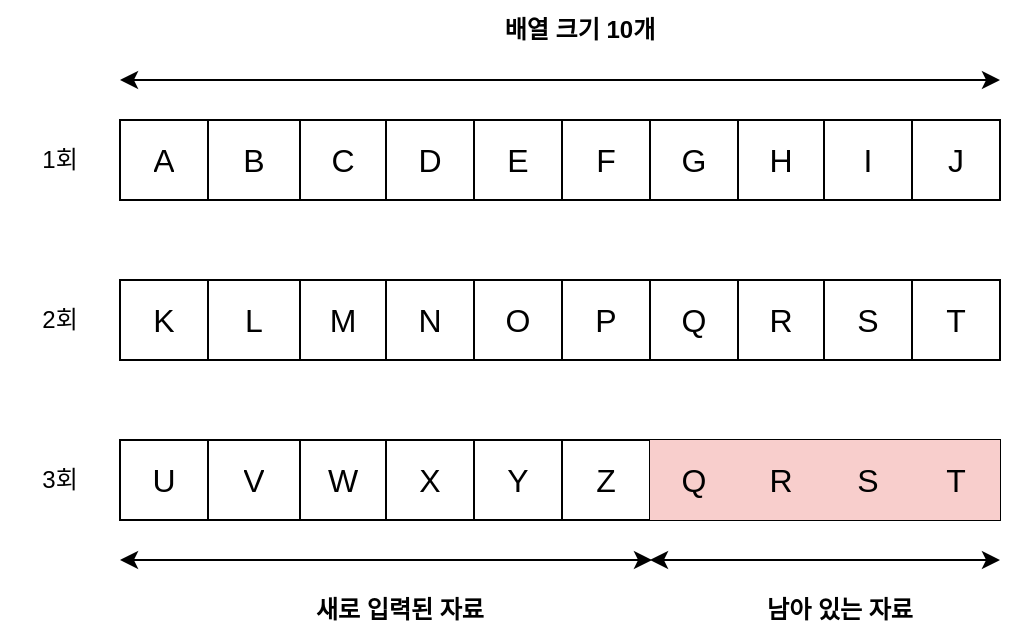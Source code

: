 <mxfile version="22.0.2" type="device">
  <diagram name="페이지-1" id="73kqiwDxAy1rIE-02U-1">
    <mxGraphModel dx="1206" dy="809" grid="1" gridSize="10" guides="1" tooltips="1" connect="1" arrows="1" fold="1" page="1" pageScale="1" pageWidth="827" pageHeight="1169" math="0" shadow="0">
      <root>
        <mxCell id="0" />
        <mxCell id="1" parent="0" />
        <mxCell id="xdB6QJaKv8Mtk3XFoefj-1" value="" style="shape=table;startSize=0;container=1;collapsible=0;childLayout=tableLayout;fontSize=16;" vertex="1" parent="1">
          <mxGeometry x="160" y="80" width="440" height="40" as="geometry" />
        </mxCell>
        <mxCell id="xdB6QJaKv8Mtk3XFoefj-2" value="" style="shape=tableRow;horizontal=0;startSize=0;swimlaneHead=0;swimlaneBody=0;strokeColor=inherit;top=0;left=0;bottom=0;right=0;collapsible=0;dropTarget=0;fillColor=none;points=[[0,0.5],[1,0.5]];portConstraint=eastwest;fontSize=16;" vertex="1" parent="xdB6QJaKv8Mtk3XFoefj-1">
          <mxGeometry width="440" height="40" as="geometry" />
        </mxCell>
        <mxCell id="xdB6QJaKv8Mtk3XFoefj-3" value="A" style="shape=partialRectangle;html=1;whiteSpace=wrap;connectable=0;strokeColor=inherit;overflow=hidden;fillColor=none;top=0;left=0;bottom=0;right=0;pointerEvents=1;fontSize=16;" vertex="1" parent="xdB6QJaKv8Mtk3XFoefj-2">
          <mxGeometry width="44" height="40" as="geometry">
            <mxRectangle width="44" height="40" as="alternateBounds" />
          </mxGeometry>
        </mxCell>
        <mxCell id="xdB6QJaKv8Mtk3XFoefj-4" value="B" style="shape=partialRectangle;html=1;whiteSpace=wrap;connectable=0;strokeColor=inherit;overflow=hidden;fillColor=none;top=0;left=0;bottom=0;right=0;pointerEvents=1;fontSize=16;" vertex="1" parent="xdB6QJaKv8Mtk3XFoefj-2">
          <mxGeometry x="44" width="46" height="40" as="geometry">
            <mxRectangle width="46" height="40" as="alternateBounds" />
          </mxGeometry>
        </mxCell>
        <mxCell id="xdB6QJaKv8Mtk3XFoefj-5" value="C" style="shape=partialRectangle;html=1;whiteSpace=wrap;connectable=0;strokeColor=inherit;overflow=hidden;fillColor=none;top=0;left=0;bottom=0;right=0;pointerEvents=1;fontSize=16;" vertex="1" parent="xdB6QJaKv8Mtk3XFoefj-2">
          <mxGeometry x="90" width="43" height="40" as="geometry">
            <mxRectangle width="43" height="40" as="alternateBounds" />
          </mxGeometry>
        </mxCell>
        <mxCell id="xdB6QJaKv8Mtk3XFoefj-14" value="D" style="shape=partialRectangle;html=1;whiteSpace=wrap;connectable=0;strokeColor=inherit;overflow=hidden;fillColor=none;top=0;left=0;bottom=0;right=0;pointerEvents=1;fontSize=16;" vertex="1" parent="xdB6QJaKv8Mtk3XFoefj-2">
          <mxGeometry x="133" width="44" height="40" as="geometry">
            <mxRectangle width="44" height="40" as="alternateBounds" />
          </mxGeometry>
        </mxCell>
        <mxCell id="xdB6QJaKv8Mtk3XFoefj-15" value="E" style="shape=partialRectangle;html=1;whiteSpace=wrap;connectable=0;strokeColor=inherit;overflow=hidden;fillColor=none;top=0;left=0;bottom=0;right=0;pointerEvents=1;fontSize=16;" vertex="1" parent="xdB6QJaKv8Mtk3XFoefj-2">
          <mxGeometry x="177" width="44" height="40" as="geometry">
            <mxRectangle width="44" height="40" as="alternateBounds" />
          </mxGeometry>
        </mxCell>
        <mxCell id="xdB6QJaKv8Mtk3XFoefj-16" value="F" style="shape=partialRectangle;html=1;whiteSpace=wrap;connectable=0;strokeColor=inherit;overflow=hidden;fillColor=none;top=0;left=0;bottom=0;right=0;pointerEvents=1;fontSize=16;" vertex="1" parent="xdB6QJaKv8Mtk3XFoefj-2">
          <mxGeometry x="221" width="44" height="40" as="geometry">
            <mxRectangle width="44" height="40" as="alternateBounds" />
          </mxGeometry>
        </mxCell>
        <mxCell id="xdB6QJaKv8Mtk3XFoefj-17" value="G" style="shape=partialRectangle;html=1;whiteSpace=wrap;connectable=0;strokeColor=inherit;overflow=hidden;fillColor=none;top=0;left=0;bottom=0;right=0;pointerEvents=1;fontSize=16;" vertex="1" parent="xdB6QJaKv8Mtk3XFoefj-2">
          <mxGeometry x="265" width="44" height="40" as="geometry">
            <mxRectangle width="44" height="40" as="alternateBounds" />
          </mxGeometry>
        </mxCell>
        <mxCell id="xdB6QJaKv8Mtk3XFoefj-18" value="H" style="shape=partialRectangle;html=1;whiteSpace=wrap;connectable=0;strokeColor=inherit;overflow=hidden;fillColor=none;top=0;left=0;bottom=0;right=0;pointerEvents=1;fontSize=16;" vertex="1" parent="xdB6QJaKv8Mtk3XFoefj-2">
          <mxGeometry x="309" width="43" height="40" as="geometry">
            <mxRectangle width="43" height="40" as="alternateBounds" />
          </mxGeometry>
        </mxCell>
        <mxCell id="xdB6QJaKv8Mtk3XFoefj-19" value="I" style="shape=partialRectangle;html=1;whiteSpace=wrap;connectable=0;strokeColor=inherit;overflow=hidden;fillColor=none;top=0;left=0;bottom=0;right=0;pointerEvents=1;fontSize=16;" vertex="1" parent="xdB6QJaKv8Mtk3XFoefj-2">
          <mxGeometry x="352" width="44" height="40" as="geometry">
            <mxRectangle width="44" height="40" as="alternateBounds" />
          </mxGeometry>
        </mxCell>
        <mxCell id="xdB6QJaKv8Mtk3XFoefj-20" value="J" style="shape=partialRectangle;html=1;whiteSpace=wrap;connectable=0;strokeColor=inherit;overflow=hidden;fillColor=none;top=0;left=0;bottom=0;right=0;pointerEvents=1;fontSize=16;" vertex="1" parent="xdB6QJaKv8Mtk3XFoefj-2">
          <mxGeometry x="396" width="44" height="40" as="geometry">
            <mxRectangle width="44" height="40" as="alternateBounds" />
          </mxGeometry>
        </mxCell>
        <mxCell id="xdB6QJaKv8Mtk3XFoefj-21" value="" style="shape=table;startSize=0;container=1;collapsible=0;childLayout=tableLayout;fontSize=16;" vertex="1" parent="1">
          <mxGeometry x="160" y="160" width="440" height="40" as="geometry" />
        </mxCell>
        <mxCell id="xdB6QJaKv8Mtk3XFoefj-22" value="" style="shape=tableRow;horizontal=0;startSize=0;swimlaneHead=0;swimlaneBody=0;strokeColor=inherit;top=0;left=0;bottom=0;right=0;collapsible=0;dropTarget=0;fillColor=none;points=[[0,0.5],[1,0.5]];portConstraint=eastwest;fontSize=16;" vertex="1" parent="xdB6QJaKv8Mtk3XFoefj-21">
          <mxGeometry width="440" height="40" as="geometry" />
        </mxCell>
        <mxCell id="xdB6QJaKv8Mtk3XFoefj-23" value="K" style="shape=partialRectangle;html=1;whiteSpace=wrap;connectable=0;strokeColor=inherit;overflow=hidden;fillColor=none;top=0;left=0;bottom=0;right=0;pointerEvents=1;fontSize=16;" vertex="1" parent="xdB6QJaKv8Mtk3XFoefj-22">
          <mxGeometry width="44" height="40" as="geometry">
            <mxRectangle width="44" height="40" as="alternateBounds" />
          </mxGeometry>
        </mxCell>
        <mxCell id="xdB6QJaKv8Mtk3XFoefj-24" value="L" style="shape=partialRectangle;html=1;whiteSpace=wrap;connectable=0;strokeColor=inherit;overflow=hidden;fillColor=none;top=0;left=0;bottom=0;right=0;pointerEvents=1;fontSize=16;" vertex="1" parent="xdB6QJaKv8Mtk3XFoefj-22">
          <mxGeometry x="44" width="46" height="40" as="geometry">
            <mxRectangle width="46" height="40" as="alternateBounds" />
          </mxGeometry>
        </mxCell>
        <mxCell id="xdB6QJaKv8Mtk3XFoefj-25" value="M" style="shape=partialRectangle;html=1;whiteSpace=wrap;connectable=0;strokeColor=inherit;overflow=hidden;fillColor=none;top=0;left=0;bottom=0;right=0;pointerEvents=1;fontSize=16;" vertex="1" parent="xdB6QJaKv8Mtk3XFoefj-22">
          <mxGeometry x="90" width="43" height="40" as="geometry">
            <mxRectangle width="43" height="40" as="alternateBounds" />
          </mxGeometry>
        </mxCell>
        <mxCell id="xdB6QJaKv8Mtk3XFoefj-26" value="N" style="shape=partialRectangle;html=1;whiteSpace=wrap;connectable=0;strokeColor=inherit;overflow=hidden;fillColor=none;top=0;left=0;bottom=0;right=0;pointerEvents=1;fontSize=16;" vertex="1" parent="xdB6QJaKv8Mtk3XFoefj-22">
          <mxGeometry x="133" width="44" height="40" as="geometry">
            <mxRectangle width="44" height="40" as="alternateBounds" />
          </mxGeometry>
        </mxCell>
        <mxCell id="xdB6QJaKv8Mtk3XFoefj-27" value="O" style="shape=partialRectangle;html=1;whiteSpace=wrap;connectable=0;strokeColor=inherit;overflow=hidden;fillColor=none;top=0;left=0;bottom=0;right=0;pointerEvents=1;fontSize=16;" vertex="1" parent="xdB6QJaKv8Mtk3XFoefj-22">
          <mxGeometry x="177" width="44" height="40" as="geometry">
            <mxRectangle width="44" height="40" as="alternateBounds" />
          </mxGeometry>
        </mxCell>
        <mxCell id="xdB6QJaKv8Mtk3XFoefj-28" value="P" style="shape=partialRectangle;html=1;whiteSpace=wrap;connectable=0;strokeColor=inherit;overflow=hidden;fillColor=none;top=0;left=0;bottom=0;right=0;pointerEvents=1;fontSize=16;" vertex="1" parent="xdB6QJaKv8Mtk3XFoefj-22">
          <mxGeometry x="221" width="44" height="40" as="geometry">
            <mxRectangle width="44" height="40" as="alternateBounds" />
          </mxGeometry>
        </mxCell>
        <mxCell id="xdB6QJaKv8Mtk3XFoefj-29" value="Q" style="shape=partialRectangle;html=1;whiteSpace=wrap;connectable=0;strokeColor=inherit;overflow=hidden;fillColor=none;top=0;left=0;bottom=0;right=0;pointerEvents=1;fontSize=16;" vertex="1" parent="xdB6QJaKv8Mtk3XFoefj-22">
          <mxGeometry x="265" width="44" height="40" as="geometry">
            <mxRectangle width="44" height="40" as="alternateBounds" />
          </mxGeometry>
        </mxCell>
        <mxCell id="xdB6QJaKv8Mtk3XFoefj-30" value="R" style="shape=partialRectangle;html=1;whiteSpace=wrap;connectable=0;strokeColor=inherit;overflow=hidden;fillColor=none;top=0;left=0;bottom=0;right=0;pointerEvents=1;fontSize=16;" vertex="1" parent="xdB6QJaKv8Mtk3XFoefj-22">
          <mxGeometry x="309" width="43" height="40" as="geometry">
            <mxRectangle width="43" height="40" as="alternateBounds" />
          </mxGeometry>
        </mxCell>
        <mxCell id="xdB6QJaKv8Mtk3XFoefj-31" value="S" style="shape=partialRectangle;html=1;whiteSpace=wrap;connectable=0;strokeColor=inherit;overflow=hidden;fillColor=none;top=0;left=0;bottom=0;right=0;pointerEvents=1;fontSize=16;" vertex="1" parent="xdB6QJaKv8Mtk3XFoefj-22">
          <mxGeometry x="352" width="44" height="40" as="geometry">
            <mxRectangle width="44" height="40" as="alternateBounds" />
          </mxGeometry>
        </mxCell>
        <mxCell id="xdB6QJaKv8Mtk3XFoefj-32" value="T" style="shape=partialRectangle;html=1;whiteSpace=wrap;connectable=0;strokeColor=inherit;overflow=hidden;fillColor=none;top=0;left=0;bottom=0;right=0;pointerEvents=1;fontSize=16;" vertex="1" parent="xdB6QJaKv8Mtk3XFoefj-22">
          <mxGeometry x="396" width="44" height="40" as="geometry">
            <mxRectangle width="44" height="40" as="alternateBounds" />
          </mxGeometry>
        </mxCell>
        <mxCell id="xdB6QJaKv8Mtk3XFoefj-33" value="" style="shape=table;startSize=0;container=1;collapsible=0;childLayout=tableLayout;fontSize=16;" vertex="1" parent="1">
          <mxGeometry x="160" y="240" width="440" height="40" as="geometry" />
        </mxCell>
        <mxCell id="xdB6QJaKv8Mtk3XFoefj-34" value="" style="shape=tableRow;horizontal=0;startSize=0;swimlaneHead=0;swimlaneBody=0;strokeColor=inherit;top=0;left=0;bottom=0;right=0;collapsible=0;dropTarget=0;fillColor=none;points=[[0,0.5],[1,0.5]];portConstraint=eastwest;fontSize=16;" vertex="1" parent="xdB6QJaKv8Mtk3XFoefj-33">
          <mxGeometry width="440" height="40" as="geometry" />
        </mxCell>
        <mxCell id="xdB6QJaKv8Mtk3XFoefj-35" value="U" style="shape=partialRectangle;html=1;whiteSpace=wrap;connectable=0;strokeColor=inherit;overflow=hidden;fillColor=none;top=0;left=0;bottom=0;right=0;pointerEvents=1;fontSize=16;" vertex="1" parent="xdB6QJaKv8Mtk3XFoefj-34">
          <mxGeometry width="44" height="40" as="geometry">
            <mxRectangle width="44" height="40" as="alternateBounds" />
          </mxGeometry>
        </mxCell>
        <mxCell id="xdB6QJaKv8Mtk3XFoefj-36" value="V" style="shape=partialRectangle;html=1;whiteSpace=wrap;connectable=0;strokeColor=inherit;overflow=hidden;fillColor=none;top=0;left=0;bottom=0;right=0;pointerEvents=1;fontSize=16;" vertex="1" parent="xdB6QJaKv8Mtk3XFoefj-34">
          <mxGeometry x="44" width="46" height="40" as="geometry">
            <mxRectangle width="46" height="40" as="alternateBounds" />
          </mxGeometry>
        </mxCell>
        <mxCell id="xdB6QJaKv8Mtk3XFoefj-37" value="W" style="shape=partialRectangle;html=1;whiteSpace=wrap;connectable=0;strokeColor=inherit;overflow=hidden;fillColor=none;top=0;left=0;bottom=0;right=0;pointerEvents=1;fontSize=16;" vertex="1" parent="xdB6QJaKv8Mtk3XFoefj-34">
          <mxGeometry x="90" width="43" height="40" as="geometry">
            <mxRectangle width="43" height="40" as="alternateBounds" />
          </mxGeometry>
        </mxCell>
        <mxCell id="xdB6QJaKv8Mtk3XFoefj-38" value="X" style="shape=partialRectangle;html=1;whiteSpace=wrap;connectable=0;strokeColor=inherit;overflow=hidden;fillColor=none;top=0;left=0;bottom=0;right=0;pointerEvents=1;fontSize=16;" vertex="1" parent="xdB6QJaKv8Mtk3XFoefj-34">
          <mxGeometry x="133" width="44" height="40" as="geometry">
            <mxRectangle width="44" height="40" as="alternateBounds" />
          </mxGeometry>
        </mxCell>
        <mxCell id="xdB6QJaKv8Mtk3XFoefj-39" value="Y" style="shape=partialRectangle;html=1;whiteSpace=wrap;connectable=0;strokeColor=inherit;overflow=hidden;fillColor=none;top=0;left=0;bottom=0;right=0;pointerEvents=1;fontSize=16;" vertex="1" parent="xdB6QJaKv8Mtk3XFoefj-34">
          <mxGeometry x="177" width="44" height="40" as="geometry">
            <mxRectangle width="44" height="40" as="alternateBounds" />
          </mxGeometry>
        </mxCell>
        <mxCell id="xdB6QJaKv8Mtk3XFoefj-40" value="Z" style="shape=partialRectangle;html=1;whiteSpace=wrap;connectable=0;strokeColor=inherit;overflow=hidden;fillColor=none;top=0;left=0;bottom=0;right=0;pointerEvents=1;fontSize=16;" vertex="1" parent="xdB6QJaKv8Mtk3XFoefj-34">
          <mxGeometry x="221" width="44" height="40" as="geometry">
            <mxRectangle width="44" height="40" as="alternateBounds" />
          </mxGeometry>
        </mxCell>
        <mxCell id="xdB6QJaKv8Mtk3XFoefj-41" value="Q" style="shape=partialRectangle;html=1;whiteSpace=wrap;connectable=0;strokeColor=#b85450;overflow=hidden;fillColor=#f8cecc;top=0;left=0;bottom=0;right=0;pointerEvents=1;fontSize=16;" vertex="1" parent="xdB6QJaKv8Mtk3XFoefj-34">
          <mxGeometry x="265" width="44" height="40" as="geometry">
            <mxRectangle width="44" height="40" as="alternateBounds" />
          </mxGeometry>
        </mxCell>
        <mxCell id="xdB6QJaKv8Mtk3XFoefj-42" value="R" style="shape=partialRectangle;html=1;whiteSpace=wrap;connectable=0;strokeColor=#b85450;overflow=hidden;fillColor=#f8cecc;top=0;left=0;bottom=0;right=0;pointerEvents=1;fontSize=16;" vertex="1" parent="xdB6QJaKv8Mtk3XFoefj-34">
          <mxGeometry x="309" width="43" height="40" as="geometry">
            <mxRectangle width="43" height="40" as="alternateBounds" />
          </mxGeometry>
        </mxCell>
        <mxCell id="xdB6QJaKv8Mtk3XFoefj-43" value="S" style="shape=partialRectangle;html=1;whiteSpace=wrap;connectable=0;strokeColor=#b85450;overflow=hidden;fillColor=#f8cecc;top=0;left=0;bottom=0;right=0;pointerEvents=1;fontSize=16;" vertex="1" parent="xdB6QJaKv8Mtk3XFoefj-34">
          <mxGeometry x="352" width="44" height="40" as="geometry">
            <mxRectangle width="44" height="40" as="alternateBounds" />
          </mxGeometry>
        </mxCell>
        <mxCell id="xdB6QJaKv8Mtk3XFoefj-44" value="T" style="shape=partialRectangle;html=1;whiteSpace=wrap;connectable=0;strokeColor=#b85450;overflow=hidden;fillColor=#f8cecc;top=0;left=0;bottom=0;right=0;pointerEvents=1;fontSize=16;" vertex="1" parent="xdB6QJaKv8Mtk3XFoefj-34">
          <mxGeometry x="396" width="44" height="40" as="geometry">
            <mxRectangle width="44" height="40" as="alternateBounds" />
          </mxGeometry>
        </mxCell>
        <mxCell id="xdB6QJaKv8Mtk3XFoefj-45" value="" style="endArrow=classic;startArrow=classic;html=1;rounded=0;" edge="1" parent="1">
          <mxGeometry width="50" height="50" relative="1" as="geometry">
            <mxPoint x="160" y="60" as="sourcePoint" />
            <mxPoint x="600" y="60" as="targetPoint" />
          </mxGeometry>
        </mxCell>
        <mxCell id="xdB6QJaKv8Mtk3XFoefj-47" value="배열 크기 10개" style="text;html=1;strokeColor=none;fillColor=none;align=center;verticalAlign=middle;whiteSpace=wrap;rounded=0;fontStyle=1" vertex="1" parent="1">
          <mxGeometry x="320" y="20" width="140" height="30" as="geometry" />
        </mxCell>
        <mxCell id="xdB6QJaKv8Mtk3XFoefj-48" value="" style="endArrow=classic;startArrow=classic;html=1;rounded=0;" edge="1" parent="1">
          <mxGeometry width="50" height="50" relative="1" as="geometry">
            <mxPoint x="160" y="300" as="sourcePoint" />
            <mxPoint x="426" y="300" as="targetPoint" />
          </mxGeometry>
        </mxCell>
        <mxCell id="xdB6QJaKv8Mtk3XFoefj-49" value="새로 입력된 자료" style="text;html=1;strokeColor=none;fillColor=none;align=center;verticalAlign=middle;whiteSpace=wrap;rounded=0;fontStyle=1" vertex="1" parent="1">
          <mxGeometry x="230" y="310" width="140" height="30" as="geometry" />
        </mxCell>
        <mxCell id="xdB6QJaKv8Mtk3XFoefj-50" value="" style="endArrow=classic;startArrow=classic;html=1;rounded=0;" edge="1" parent="1">
          <mxGeometry width="50" height="50" relative="1" as="geometry">
            <mxPoint x="425" y="300" as="sourcePoint" />
            <mxPoint x="600" y="300" as="targetPoint" />
          </mxGeometry>
        </mxCell>
        <mxCell id="xdB6QJaKv8Mtk3XFoefj-51" value="남아 있는 자료" style="text;html=1;strokeColor=none;fillColor=none;align=center;verticalAlign=middle;whiteSpace=wrap;rounded=0;fontStyle=1" vertex="1" parent="1">
          <mxGeometry x="450" y="310" width="140" height="30" as="geometry" />
        </mxCell>
        <mxCell id="xdB6QJaKv8Mtk3XFoefj-53" value="1회" style="text;html=1;strokeColor=none;fillColor=none;align=center;verticalAlign=middle;whiteSpace=wrap;rounded=0;" vertex="1" parent="1">
          <mxGeometry x="100" y="80" width="60" height="40" as="geometry" />
        </mxCell>
        <mxCell id="xdB6QJaKv8Mtk3XFoefj-54" value="2회" style="text;html=1;strokeColor=none;fillColor=none;align=center;verticalAlign=middle;whiteSpace=wrap;rounded=0;" vertex="1" parent="1">
          <mxGeometry x="100" y="160" width="60" height="40" as="geometry" />
        </mxCell>
        <mxCell id="xdB6QJaKv8Mtk3XFoefj-55" value="3회" style="text;html=1;strokeColor=none;fillColor=none;align=center;verticalAlign=middle;whiteSpace=wrap;rounded=0;" vertex="1" parent="1">
          <mxGeometry x="100" y="240" width="60" height="40" as="geometry" />
        </mxCell>
      </root>
    </mxGraphModel>
  </diagram>
</mxfile>
